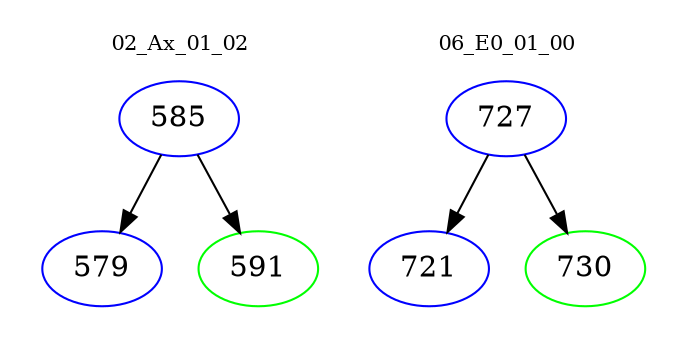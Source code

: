 digraph{
subgraph cluster_0 {
color = white
label = "02_Ax_01_02";
fontsize=10;
T0_585 [label="585", color="blue"]
T0_585 -> T0_579 [color="black"]
T0_579 [label="579", color="blue"]
T0_585 -> T0_591 [color="black"]
T0_591 [label="591", color="green"]
}
subgraph cluster_1 {
color = white
label = "06_E0_01_00";
fontsize=10;
T1_727 [label="727", color="blue"]
T1_727 -> T1_721 [color="black"]
T1_721 [label="721", color="blue"]
T1_727 -> T1_730 [color="black"]
T1_730 [label="730", color="green"]
}
}
